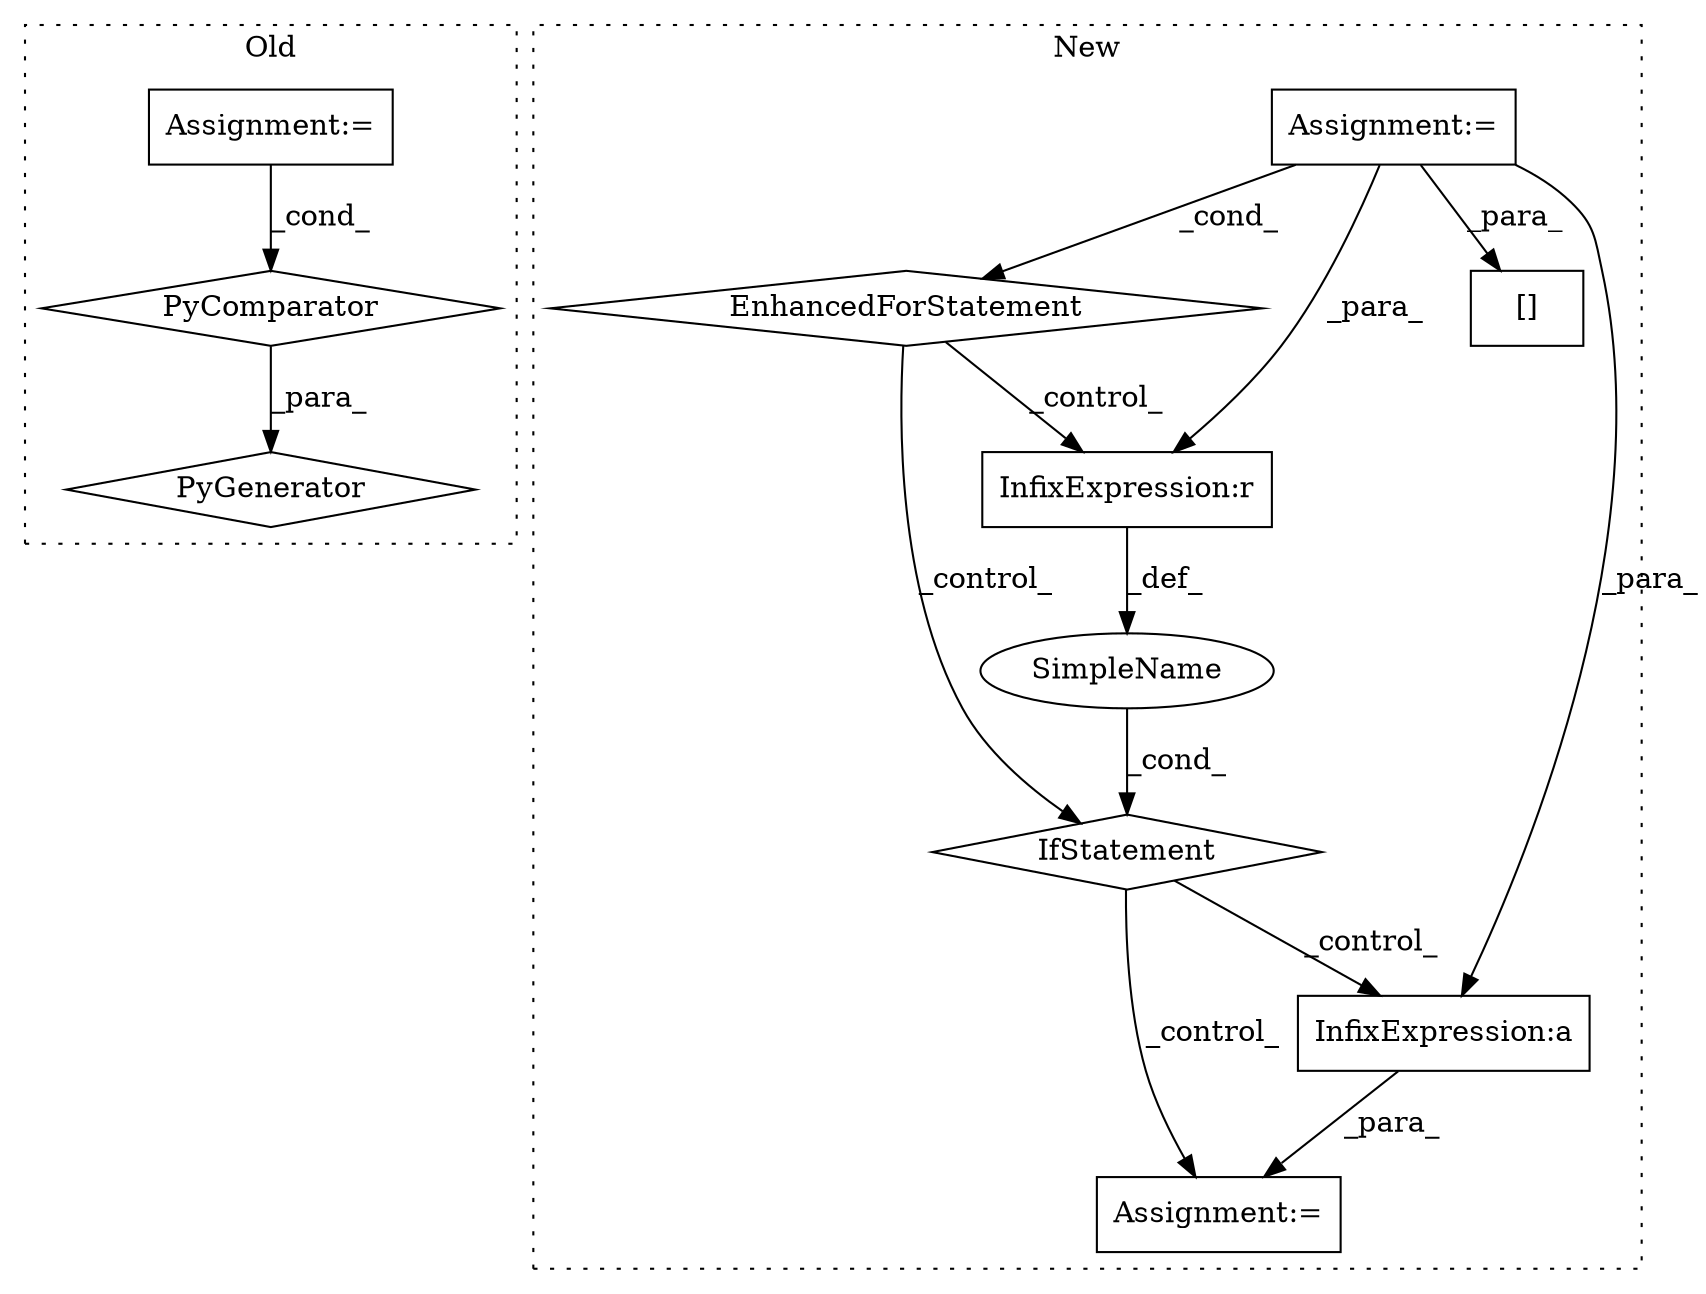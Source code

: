 digraph G {
subgraph cluster0 {
1 [label="PyGenerator" a="107" s="2102" l="109" shape="diamond"];
3 [label="PyComparator" a="113" s="2173" l="32" shape="diamond"];
5 [label="Assignment:=" a="7" s="2173" l="32" shape="box"];
label = "Old";
style="dotted";
}
subgraph cluster1 {
2 [label="EnhancedForStatement" a="70" s="2972,3066" l="57,2" shape="diamond"];
4 [label="Assignment:=" a="7" s="2972,3066" l="57,2" shape="box"];
6 [label="Assignment:=" a="7" s="3187" l="1" shape="box"];
7 [label="IfStatement" a="25" s="3078,3105" l="4,2" shape="diamond"];
8 [label="SimpleName" a="42" s="" l="" shape="ellipse"];
9 [label="InfixExpression:r" a="27" s="3100" l="4" shape="box"];
10 [label="[]" a="2" s="3119,3136" l="16,1" shape="box"];
11 [label="InfixExpression:a" a="27" s="3207" l="3" shape="box"];
label = "New";
style="dotted";
}
2 -> 9 [label="_control_"];
2 -> 7 [label="_control_"];
3 -> 1 [label="_para_"];
4 -> 11 [label="_para_"];
4 -> 9 [label="_para_"];
4 -> 2 [label="_cond_"];
4 -> 10 [label="_para_"];
5 -> 3 [label="_cond_"];
7 -> 11 [label="_control_"];
7 -> 6 [label="_control_"];
8 -> 7 [label="_cond_"];
9 -> 8 [label="_def_"];
11 -> 6 [label="_para_"];
}